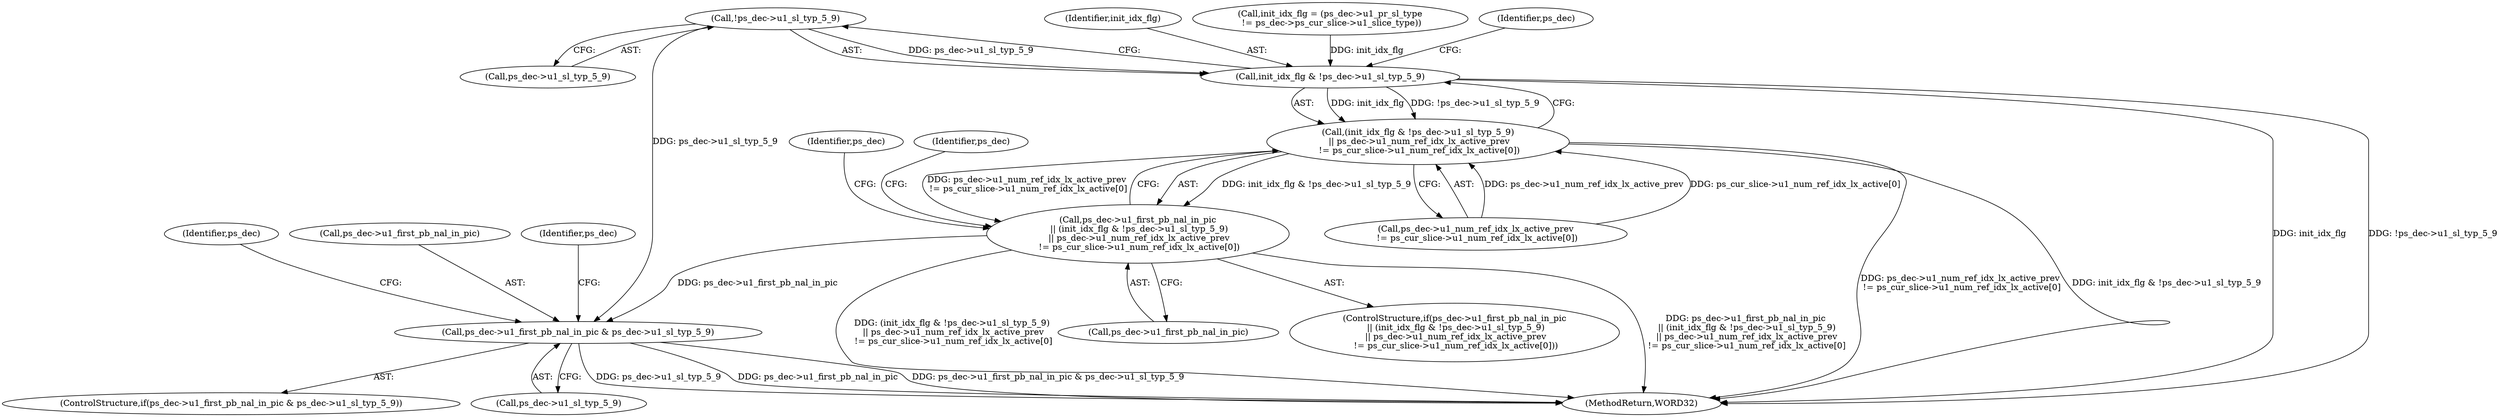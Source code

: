 digraph "0_Android_943323f1d9d3dd5c2634deb26cbe72343ca6b3db_2@pointer" {
"1000325" [label="(Call,!ps_dec->u1_sl_typ_5_9)"];
"1000323" [label="(Call,init_idx_flg & !ps_dec->u1_sl_typ_5_9)"];
"1000322" [label="(Call,(init_idx_flg & !ps_dec->u1_sl_typ_5_9)\n || ps_dec->u1_num_ref_idx_lx_active_prev\n != ps_cur_slice->u1_num_ref_idx_lx_active[0])"];
"1000318" [label="(Call,ps_dec->u1_first_pb_nal_in_pic\n || (init_idx_flg & !ps_dec->u1_sl_typ_5_9)\n || ps_dec->u1_num_ref_idx_lx_active_prev\n != ps_cur_slice->u1_num_ref_idx_lx_active[0])"];
"1000342" [label="(Call,ps_dec->u1_first_pb_nal_in_pic & ps_dec->u1_sl_typ_5_9)"];
"1000318" [label="(Call,ps_dec->u1_first_pb_nal_in_pic\n || (init_idx_flg & !ps_dec->u1_sl_typ_5_9)\n || ps_dec->u1_num_ref_idx_lx_active_prev\n != ps_cur_slice->u1_num_ref_idx_lx_active[0])"];
"1000323" [label="(Call,init_idx_flg & !ps_dec->u1_sl_typ_5_9)"];
"1000342" [label="(Call,ps_dec->u1_first_pb_nal_in_pic & ps_dec->u1_sl_typ_5_9)"];
"1000344" [label="(Identifier,ps_dec)"];
"1000343" [label="(Call,ps_dec->u1_first_pb_nal_in_pic)"];
"1000351" [label="(Identifier,ps_dec)"];
"1000331" [label="(Identifier,ps_dec)"];
"1000325" [label="(Call,!ps_dec->u1_sl_typ_5_9)"];
"1000341" [label="(ControlStructure,if(ps_dec->u1_first_pb_nal_in_pic & ps_dec->u1_sl_typ_5_9))"];
"1000324" [label="(Identifier,init_idx_flg)"];
"1000306" [label="(Call,init_idx_flg = (ps_dec->u1_pr_sl_type\n != ps_dec->ps_cur_slice->u1_slice_type))"];
"1000326" [label="(Call,ps_dec->u1_sl_typ_5_9)"];
"1000322" [label="(Call,(init_idx_flg & !ps_dec->u1_sl_typ_5_9)\n || ps_dec->u1_num_ref_idx_lx_active_prev\n != ps_cur_slice->u1_num_ref_idx_lx_active[0])"];
"1000329" [label="(Call,ps_dec->u1_num_ref_idx_lx_active_prev\n != ps_cur_slice->u1_num_ref_idx_lx_active[0])"];
"1000317" [label="(ControlStructure,if(ps_dec->u1_first_pb_nal_in_pic\n || (init_idx_flg & !ps_dec->u1_sl_typ_5_9)\n || ps_dec->u1_num_ref_idx_lx_active_prev\n != ps_cur_slice->u1_num_ref_idx_lx_active[0]))"];
"1000319" [label="(Call,ps_dec->u1_first_pb_nal_in_pic)"];
"1000340" [label="(Identifier,ps_dec)"];
"1000346" [label="(Call,ps_dec->u1_sl_typ_5_9)"];
"1001025" [label="(MethodReturn,WORD32)"];
"1000356" [label="(Identifier,ps_dec)"];
"1000325" -> "1000323"  [label="AST: "];
"1000325" -> "1000326"  [label="CFG: "];
"1000326" -> "1000325"  [label="AST: "];
"1000323" -> "1000325"  [label="CFG: "];
"1000325" -> "1000323"  [label="DDG: ps_dec->u1_sl_typ_5_9"];
"1000325" -> "1000342"  [label="DDG: ps_dec->u1_sl_typ_5_9"];
"1000323" -> "1000322"  [label="AST: "];
"1000324" -> "1000323"  [label="AST: "];
"1000331" -> "1000323"  [label="CFG: "];
"1000322" -> "1000323"  [label="CFG: "];
"1000323" -> "1001025"  [label="DDG: init_idx_flg"];
"1000323" -> "1001025"  [label="DDG: !ps_dec->u1_sl_typ_5_9"];
"1000323" -> "1000322"  [label="DDG: init_idx_flg"];
"1000323" -> "1000322"  [label="DDG: !ps_dec->u1_sl_typ_5_9"];
"1000306" -> "1000323"  [label="DDG: init_idx_flg"];
"1000322" -> "1000318"  [label="AST: "];
"1000322" -> "1000329"  [label="CFG: "];
"1000329" -> "1000322"  [label="AST: "];
"1000318" -> "1000322"  [label="CFG: "];
"1000322" -> "1001025"  [label="DDG: ps_dec->u1_num_ref_idx_lx_active_prev\n != ps_cur_slice->u1_num_ref_idx_lx_active[0]"];
"1000322" -> "1001025"  [label="DDG: init_idx_flg & !ps_dec->u1_sl_typ_5_9"];
"1000322" -> "1000318"  [label="DDG: init_idx_flg & !ps_dec->u1_sl_typ_5_9"];
"1000322" -> "1000318"  [label="DDG: ps_dec->u1_num_ref_idx_lx_active_prev\n != ps_cur_slice->u1_num_ref_idx_lx_active[0]"];
"1000329" -> "1000322"  [label="DDG: ps_dec->u1_num_ref_idx_lx_active_prev"];
"1000329" -> "1000322"  [label="DDG: ps_cur_slice->u1_num_ref_idx_lx_active[0]"];
"1000318" -> "1000317"  [label="AST: "];
"1000318" -> "1000319"  [label="CFG: "];
"1000319" -> "1000318"  [label="AST: "];
"1000340" -> "1000318"  [label="CFG: "];
"1000344" -> "1000318"  [label="CFG: "];
"1000318" -> "1001025"  [label="DDG: ps_dec->u1_first_pb_nal_in_pic\n || (init_idx_flg & !ps_dec->u1_sl_typ_5_9)\n || ps_dec->u1_num_ref_idx_lx_active_prev\n != ps_cur_slice->u1_num_ref_idx_lx_active[0]"];
"1000318" -> "1001025"  [label="DDG: (init_idx_flg & !ps_dec->u1_sl_typ_5_9)\n || ps_dec->u1_num_ref_idx_lx_active_prev\n != ps_cur_slice->u1_num_ref_idx_lx_active[0]"];
"1000318" -> "1000342"  [label="DDG: ps_dec->u1_first_pb_nal_in_pic"];
"1000342" -> "1000341"  [label="AST: "];
"1000342" -> "1000346"  [label="CFG: "];
"1000343" -> "1000342"  [label="AST: "];
"1000346" -> "1000342"  [label="AST: "];
"1000351" -> "1000342"  [label="CFG: "];
"1000356" -> "1000342"  [label="CFG: "];
"1000342" -> "1001025"  [label="DDG: ps_dec->u1_first_pb_nal_in_pic"];
"1000342" -> "1001025"  [label="DDG: ps_dec->u1_first_pb_nal_in_pic & ps_dec->u1_sl_typ_5_9"];
"1000342" -> "1001025"  [label="DDG: ps_dec->u1_sl_typ_5_9"];
}
